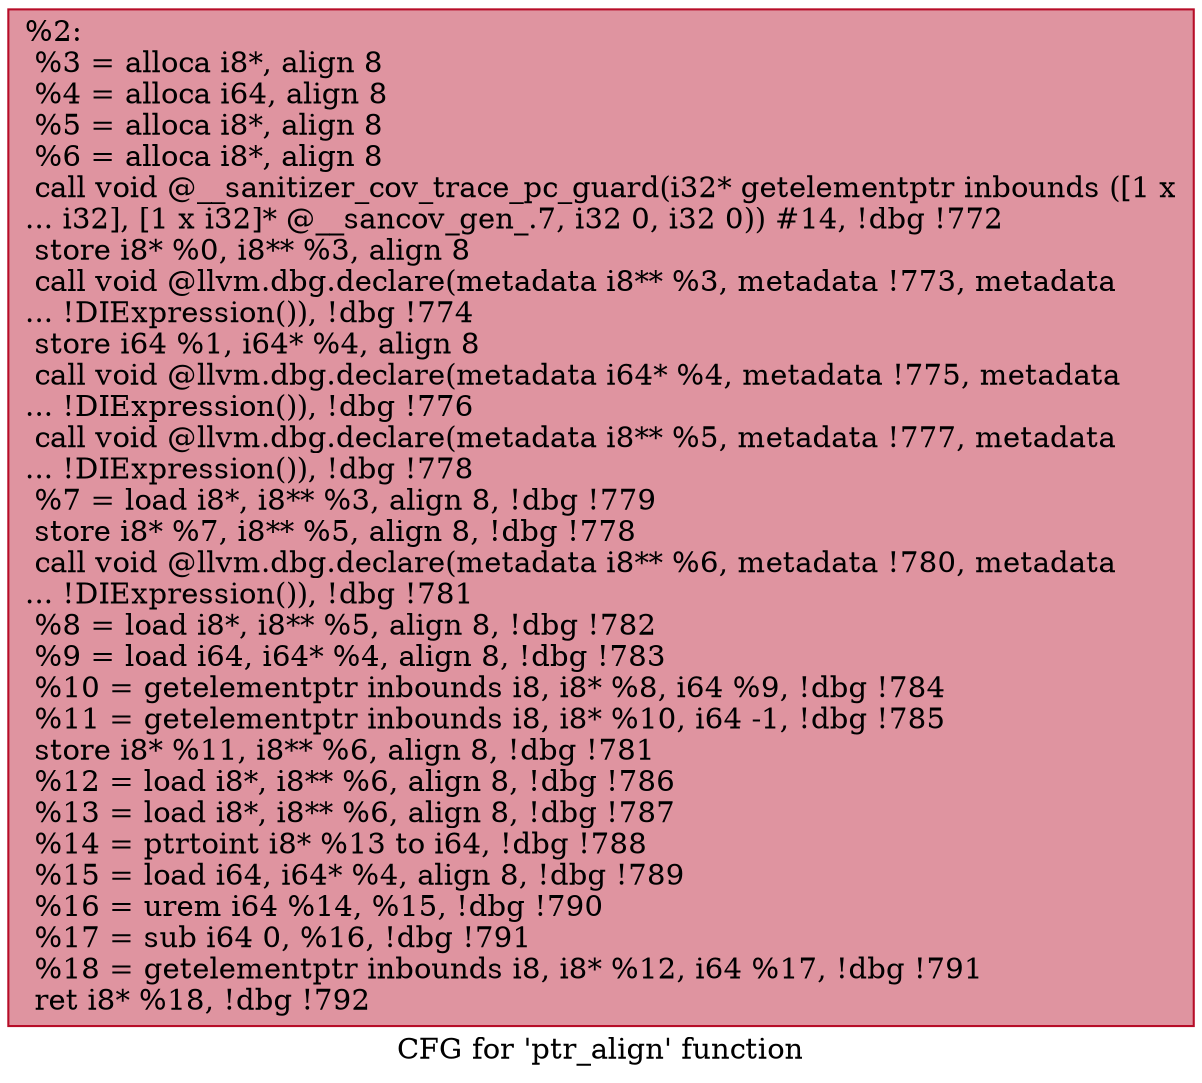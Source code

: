 digraph "CFG for 'ptr_align' function" {
	label="CFG for 'ptr_align' function";

	Node0x5555556c1980 [shape=record,color="#b70d28ff", style=filled, fillcolor="#b70d2870",label="{%2:\l  %3 = alloca i8*, align 8\l  %4 = alloca i64, align 8\l  %5 = alloca i8*, align 8\l  %6 = alloca i8*, align 8\l  call void @__sanitizer_cov_trace_pc_guard(i32* getelementptr inbounds ([1 x\l... i32], [1 x i32]* @__sancov_gen_.7, i32 0, i32 0)) #14, !dbg !772\l  store i8* %0, i8** %3, align 8\l  call void @llvm.dbg.declare(metadata i8** %3, metadata !773, metadata\l... !DIExpression()), !dbg !774\l  store i64 %1, i64* %4, align 8\l  call void @llvm.dbg.declare(metadata i64* %4, metadata !775, metadata\l... !DIExpression()), !dbg !776\l  call void @llvm.dbg.declare(metadata i8** %5, metadata !777, metadata\l... !DIExpression()), !dbg !778\l  %7 = load i8*, i8** %3, align 8, !dbg !779\l  store i8* %7, i8** %5, align 8, !dbg !778\l  call void @llvm.dbg.declare(metadata i8** %6, metadata !780, metadata\l... !DIExpression()), !dbg !781\l  %8 = load i8*, i8** %5, align 8, !dbg !782\l  %9 = load i64, i64* %4, align 8, !dbg !783\l  %10 = getelementptr inbounds i8, i8* %8, i64 %9, !dbg !784\l  %11 = getelementptr inbounds i8, i8* %10, i64 -1, !dbg !785\l  store i8* %11, i8** %6, align 8, !dbg !781\l  %12 = load i8*, i8** %6, align 8, !dbg !786\l  %13 = load i8*, i8** %6, align 8, !dbg !787\l  %14 = ptrtoint i8* %13 to i64, !dbg !788\l  %15 = load i64, i64* %4, align 8, !dbg !789\l  %16 = urem i64 %14, %15, !dbg !790\l  %17 = sub i64 0, %16, !dbg !791\l  %18 = getelementptr inbounds i8, i8* %12, i64 %17, !dbg !791\l  ret i8* %18, !dbg !792\l}"];
}
